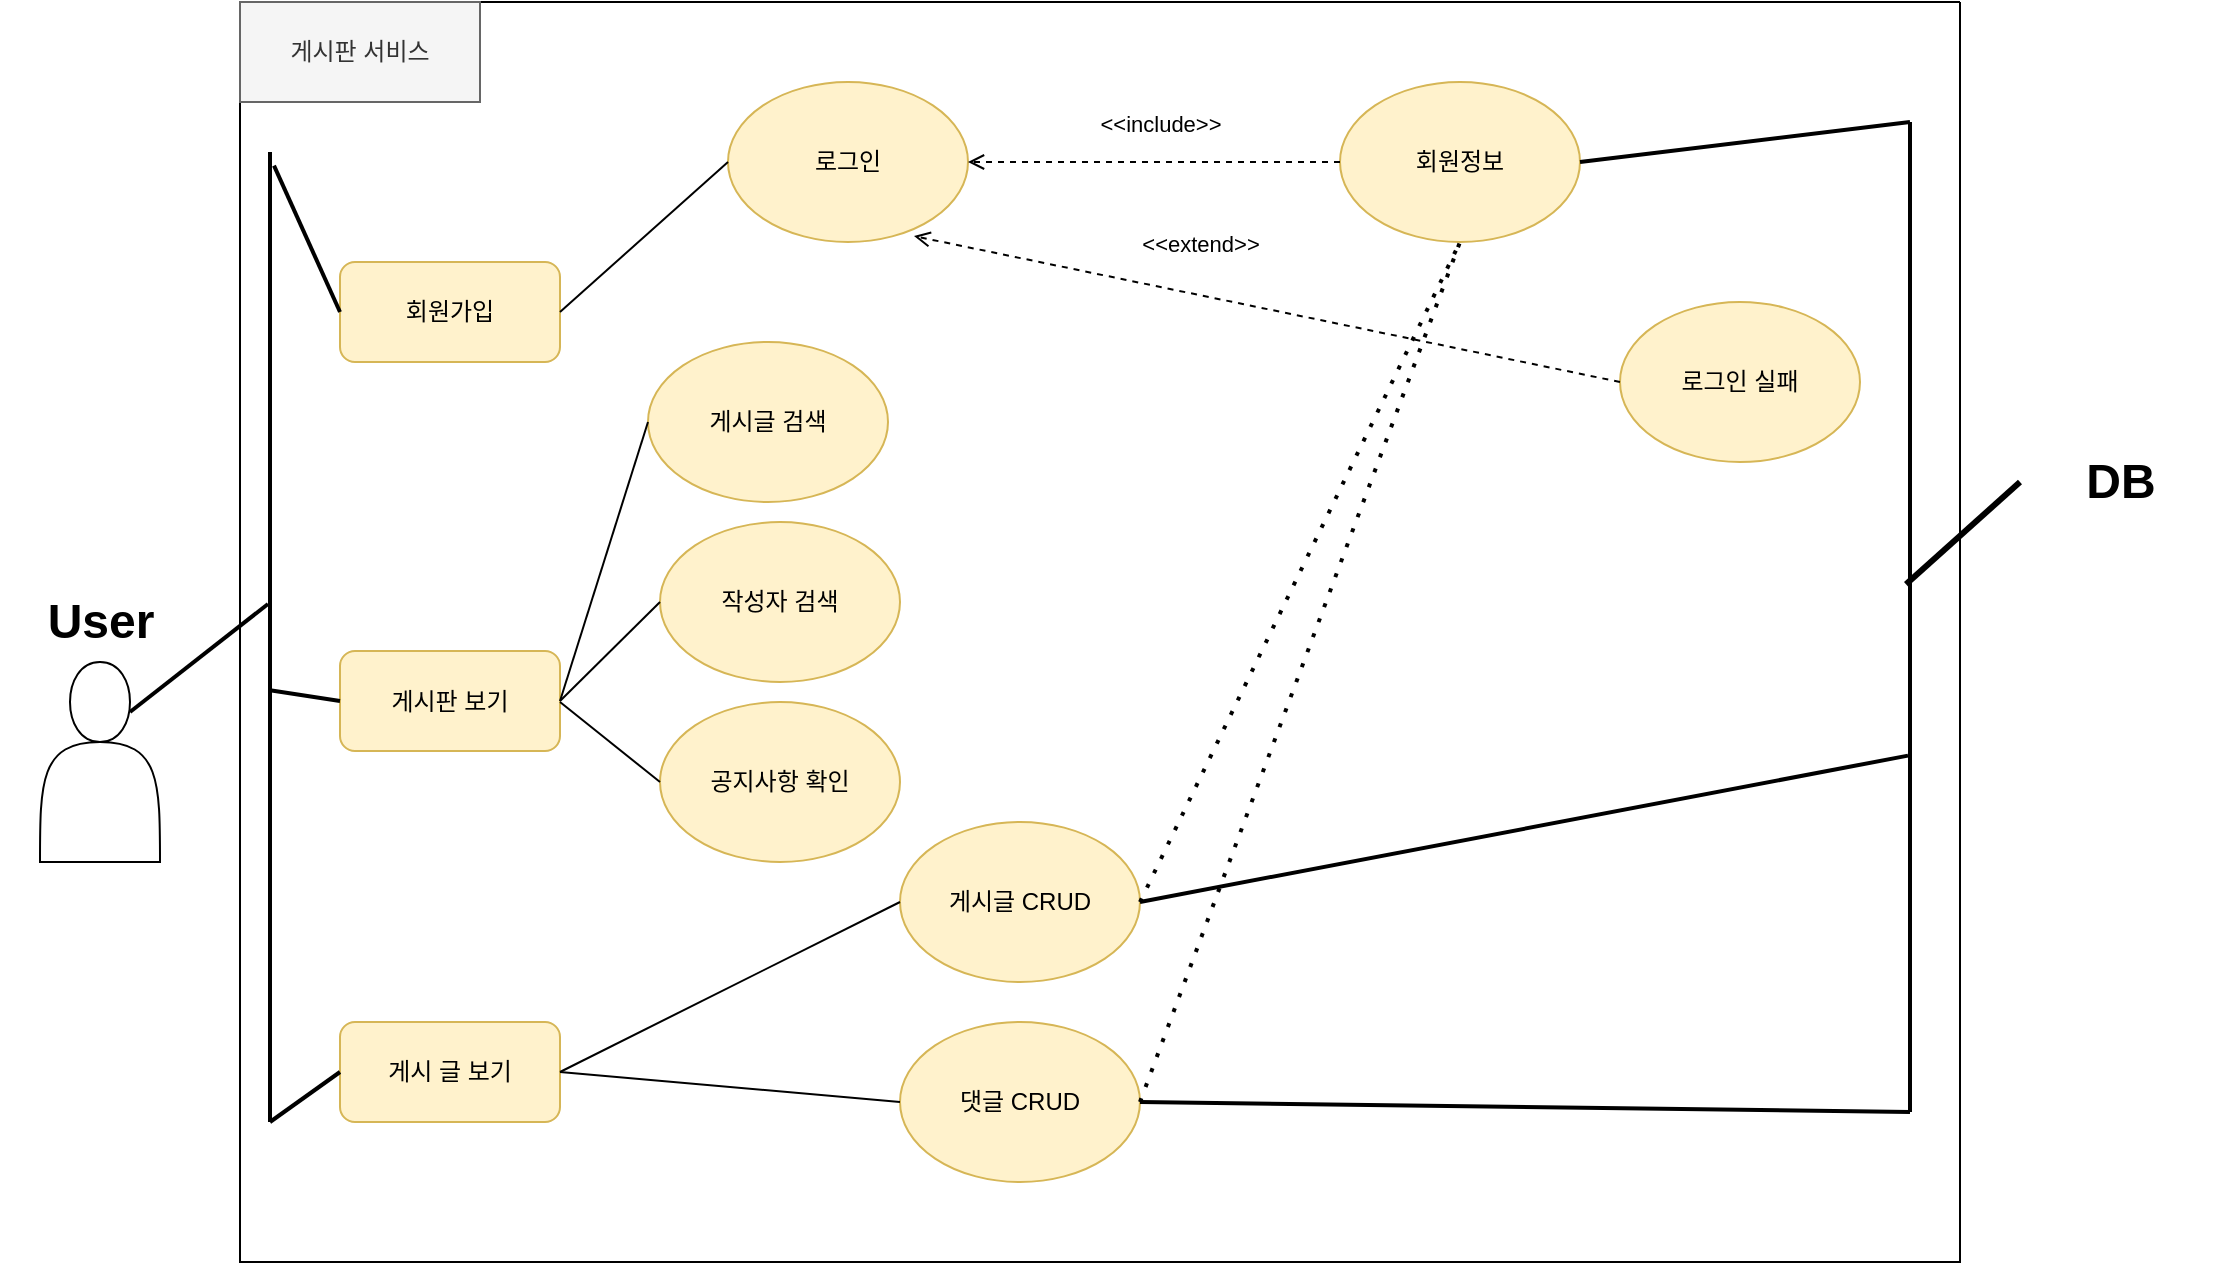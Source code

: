 <mxfile version="20.8.20" type="device"><diagram name="페이지-1" id="ttmNt5EcbwM3EirGu4HW"><mxGraphModel dx="1245" dy="1002" grid="1" gridSize="10" guides="1" tooltips="1" connect="1" arrows="1" fold="1" page="1" pageScale="1" pageWidth="827" pageHeight="1169" math="0" shadow="0"><root><mxCell id="0"/><mxCell id="1" parent="0"/><mxCell id="uHC5C6QzeY7i2nZigGqY-1" value="" style="shape=actor;whiteSpace=wrap;html=1;rounded=1;" vertex="1" parent="1"><mxGeometry x="30" y="550" width="60" height="100" as="geometry"/></mxCell><mxCell id="uHC5C6QzeY7i2nZigGqY-4" value="User" style="text;strokeColor=none;fillColor=none;html=1;fontSize=24;fontStyle=1;verticalAlign=middle;align=center;rounded=1;" vertex="1" parent="1"><mxGeometry x="10" y="510" width="100" height="40" as="geometry"/></mxCell><mxCell id="uHC5C6QzeY7i2nZigGqY-11" value="" style="swimlane;startSize=0;fillColor=none;rounded=1;" vertex="1" parent="1"><mxGeometry x="130" y="220" width="860" height="630" as="geometry"><mxRectangle x="110" y="210" width="50" height="40" as="alternateBounds"/></mxGeometry></mxCell><mxCell id="uHC5C6QzeY7i2nZigGqY-88" value="게시판 서비스" style="text;html=1;align=center;verticalAlign=middle;whiteSpace=wrap;rounded=0;fillColor=#f5f5f5;fontColor=#333333;strokeColor=#666666;" vertex="1" parent="uHC5C6QzeY7i2nZigGqY-11"><mxGeometry width="120" height="50" as="geometry"/></mxCell><mxCell id="uHC5C6QzeY7i2nZigGqY-89" value="회원가입" style="rounded=1;whiteSpace=wrap;html=1;fillColor=#fff2cc;strokeColor=#d6b656;" vertex="1" parent="uHC5C6QzeY7i2nZigGqY-11"><mxGeometry x="50" y="130" width="110" height="50" as="geometry"/></mxCell><mxCell id="uHC5C6QzeY7i2nZigGqY-92" value="게시 글 보기" style="rounded=1;whiteSpace=wrap;html=1;fillColor=#fff2cc;strokeColor=#d6b656;" vertex="1" parent="uHC5C6QzeY7i2nZigGqY-11"><mxGeometry x="50" y="510" width="110" height="50" as="geometry"/></mxCell><mxCell id="uHC5C6QzeY7i2nZigGqY-91" value="게시판 보기" style="rounded=1;whiteSpace=wrap;html=1;fillColor=#fff2cc;strokeColor=#d6b656;" vertex="1" parent="uHC5C6QzeY7i2nZigGqY-11"><mxGeometry x="50" y="324.5" width="110" height="50" as="geometry"/></mxCell><mxCell id="uHC5C6QzeY7i2nZigGqY-96" value="로그인" style="ellipse;whiteSpace=wrap;html=1;fillColor=#fff2cc;strokeColor=#d6b656;" vertex="1" parent="uHC5C6QzeY7i2nZigGqY-11"><mxGeometry x="244" y="40" width="120" height="80" as="geometry"/></mxCell><mxCell id="uHC5C6QzeY7i2nZigGqY-97" value="회원정보" style="ellipse;whiteSpace=wrap;html=1;fillColor=#fff2cc;strokeColor=#d6b656;" vertex="1" parent="uHC5C6QzeY7i2nZigGqY-11"><mxGeometry x="550" y="40" width="120" height="80" as="geometry"/></mxCell><mxCell id="uHC5C6QzeY7i2nZigGqY-98" value="로그인 실패" style="ellipse;whiteSpace=wrap;html=1;fillColor=#fff2cc;strokeColor=#d6b656;" vertex="1" parent="uHC5C6QzeY7i2nZigGqY-11"><mxGeometry x="690" y="150" width="120" height="80" as="geometry"/></mxCell><mxCell id="uHC5C6QzeY7i2nZigGqY-99" value="&amp;lt;&amp;lt;include&amp;gt;&amp;gt;" style="html=1;verticalAlign=bottom;labelBackgroundColor=none;endArrow=open;endFill=0;dashed=1;rounded=0;exitX=0;exitY=0.5;exitDx=0;exitDy=0;entryX=1;entryY=0.5;entryDx=0;entryDy=0;" edge="1" parent="uHC5C6QzeY7i2nZigGqY-11" source="uHC5C6QzeY7i2nZigGqY-97" target="uHC5C6QzeY7i2nZigGqY-96"><mxGeometry x="-0.032" y="-10" width="160" relative="1" as="geometry"><mxPoint x="380" y="79.5" as="sourcePoint"/><mxPoint x="540" y="79.5" as="targetPoint"/><mxPoint as="offset"/></mxGeometry></mxCell><mxCell id="uHC5C6QzeY7i2nZigGqY-100" value="&amp;lt;&amp;lt;extend&amp;gt;&amp;gt;" style="html=1;verticalAlign=bottom;labelBackgroundColor=none;endArrow=open;endFill=0;dashed=1;rounded=0;entryX=0.775;entryY=0.963;entryDx=0;entryDy=0;entryPerimeter=0;exitX=0;exitY=0.5;exitDx=0;exitDy=0;" edge="1" parent="uHC5C6QzeY7i2nZigGqY-11" source="uHC5C6QzeY7i2nZigGqY-98" target="uHC5C6QzeY7i2nZigGqY-96"><mxGeometry x="0.208" y="-16" width="160" relative="1" as="geometry"><mxPoint x="364" y="189.5" as="sourcePoint"/><mxPoint x="524" y="189.5" as="targetPoint"/><mxPoint as="offset"/></mxGeometry></mxCell><mxCell id="uHC5C6QzeY7i2nZigGqY-108" value="게시글 검색" style="ellipse;whiteSpace=wrap;html=1;fillColor=#fff2cc;strokeColor=#d6b656;" vertex="1" parent="uHC5C6QzeY7i2nZigGqY-11"><mxGeometry x="204" y="170" width="120" height="80" as="geometry"/></mxCell><mxCell id="uHC5C6QzeY7i2nZigGqY-109" value="게시글 CRUD" style="ellipse;whiteSpace=wrap;html=1;fillColor=#fff2cc;strokeColor=#d6b656;" vertex="1" parent="uHC5C6QzeY7i2nZigGqY-11"><mxGeometry x="330" y="410" width="120" height="80" as="geometry"/></mxCell><mxCell id="uHC5C6QzeY7i2nZigGqY-110" value="댓글 CRUD" style="ellipse;whiteSpace=wrap;html=1;fillColor=#fff2cc;strokeColor=#d6b656;" vertex="1" parent="uHC5C6QzeY7i2nZigGqY-11"><mxGeometry x="330" y="510" width="120" height="80" as="geometry"/></mxCell><mxCell id="uHC5C6QzeY7i2nZigGqY-118" value="" style="endArrow=none;dashed=1;html=1;dashPattern=1 3;strokeWidth=2;rounded=0;entryX=0.5;entryY=1;entryDx=0;entryDy=0;exitX=1;exitY=0.5;exitDx=0;exitDy=0;" edge="1" parent="uHC5C6QzeY7i2nZigGqY-11" source="uHC5C6QzeY7i2nZigGqY-109" target="uHC5C6QzeY7i2nZigGqY-97"><mxGeometry width="50" height="50" relative="1" as="geometry"><mxPoint x="320" y="420" as="sourcePoint"/><mxPoint x="370" y="370" as="targetPoint"/></mxGeometry></mxCell><mxCell id="uHC5C6QzeY7i2nZigGqY-119" value="" style="endArrow=none;dashed=1;html=1;dashPattern=1 3;strokeWidth=2;rounded=0;entryX=0.5;entryY=1;entryDx=0;entryDy=0;" edge="1" parent="uHC5C6QzeY7i2nZigGqY-11" target="uHC5C6QzeY7i2nZigGqY-97"><mxGeometry width="50" height="50" relative="1" as="geometry"><mxPoint x="450" y="550" as="sourcePoint"/><mxPoint x="500" y="500" as="targetPoint"/></mxGeometry></mxCell><mxCell id="uHC5C6QzeY7i2nZigGqY-120" value="" style="endArrow=none;html=1;rounded=0;exitX=1;exitY=0.5;exitDx=0;exitDy=0;entryX=0;entryY=0.5;entryDx=0;entryDy=0;" edge="1" parent="uHC5C6QzeY7i2nZigGqY-11" source="uHC5C6QzeY7i2nZigGqY-92" target="uHC5C6QzeY7i2nZigGqY-109"><mxGeometry width="50" height="50" relative="1" as="geometry"><mxPoint x="340" y="420" as="sourcePoint"/><mxPoint x="390" y="370" as="targetPoint"/></mxGeometry></mxCell><mxCell id="uHC5C6QzeY7i2nZigGqY-121" value="" style="endArrow=none;html=1;rounded=0;exitX=1;exitY=0.5;exitDx=0;exitDy=0;entryX=0;entryY=0.5;entryDx=0;entryDy=0;" edge="1" parent="uHC5C6QzeY7i2nZigGqY-11" source="uHC5C6QzeY7i2nZigGqY-92" target="uHC5C6QzeY7i2nZigGqY-110"><mxGeometry width="50" height="50" relative="1" as="geometry"><mxPoint x="170" y="545" as="sourcePoint"/><mxPoint x="340" y="460" as="targetPoint"/></mxGeometry></mxCell><mxCell id="uHC5C6QzeY7i2nZigGqY-122" value="작성자 검색" style="ellipse;whiteSpace=wrap;html=1;fillColor=#fff2cc;strokeColor=#d6b656;" vertex="1" parent="uHC5C6QzeY7i2nZigGqY-11"><mxGeometry x="210" y="260" width="120" height="80" as="geometry"/></mxCell><mxCell id="uHC5C6QzeY7i2nZigGqY-123" value="" style="endArrow=none;html=1;rounded=0;exitX=1;exitY=0.5;exitDx=0;exitDy=0;entryX=0;entryY=0.5;entryDx=0;entryDy=0;" edge="1" parent="uHC5C6QzeY7i2nZigGqY-11" source="uHC5C6QzeY7i2nZigGqY-91" target="uHC5C6QzeY7i2nZigGqY-122"><mxGeometry width="50" height="50" relative="1" as="geometry"><mxPoint x="170" y="545" as="sourcePoint"/><mxPoint x="340" y="460" as="targetPoint"/></mxGeometry></mxCell><mxCell id="uHC5C6QzeY7i2nZigGqY-124" value="" style="endArrow=none;html=1;rounded=0;exitX=1;exitY=0.5;exitDx=0;exitDy=0;entryX=0;entryY=0.5;entryDx=0;entryDy=0;" edge="1" parent="uHC5C6QzeY7i2nZigGqY-11" source="uHC5C6QzeY7i2nZigGqY-91" target="uHC5C6QzeY7i2nZigGqY-108"><mxGeometry width="50" height="50" relative="1" as="geometry"><mxPoint x="170" y="360" as="sourcePoint"/><mxPoint x="214" y="375" as="targetPoint"/></mxGeometry></mxCell><mxCell id="uHC5C6QzeY7i2nZigGqY-125" value="" style="endArrow=none;html=1;rounded=0;exitX=1;exitY=0.5;exitDx=0;exitDy=0;entryX=0;entryY=0.5;entryDx=0;entryDy=0;" edge="1" parent="uHC5C6QzeY7i2nZigGqY-11" source="uHC5C6QzeY7i2nZigGqY-89" target="uHC5C6QzeY7i2nZigGqY-96"><mxGeometry width="50" height="50" relative="1" as="geometry"><mxPoint x="170" y="360" as="sourcePoint"/><mxPoint x="214" y="270" as="targetPoint"/></mxGeometry></mxCell><mxCell id="uHC5C6QzeY7i2nZigGqY-132" value="" style="line;strokeWidth=2;direction=south;html=1;fillColor=none;" vertex="1" parent="uHC5C6QzeY7i2nZigGqY-11"><mxGeometry x="830" y="60" width="10" height="495" as="geometry"/></mxCell><mxCell id="uHC5C6QzeY7i2nZigGqY-135" value="" style="endArrow=none;html=1;rounded=0;strokeWidth=2;entryX=1;entryY=0.5;entryDx=0;entryDy=0;exitX=0;exitY=0.5;exitDx=0;exitDy=0;exitPerimeter=0;" edge="1" parent="uHC5C6QzeY7i2nZigGqY-11" source="uHC5C6QzeY7i2nZigGqY-132" target="uHC5C6QzeY7i2nZigGqY-97"><mxGeometry width="50" height="50" relative="1" as="geometry"><mxPoint x="340" y="420" as="sourcePoint"/><mxPoint x="390" y="370" as="targetPoint"/></mxGeometry></mxCell><mxCell id="uHC5C6QzeY7i2nZigGqY-137" value="" style="endArrow=none;html=1;rounded=0;strokeWidth=2;entryX=1;entryY=0.5;entryDx=0;entryDy=0;exitX=0.64;exitY=0.6;exitDx=0;exitDy=0;exitPerimeter=0;" edge="1" parent="uHC5C6QzeY7i2nZigGqY-11" source="uHC5C6QzeY7i2nZigGqY-132" target="uHC5C6QzeY7i2nZigGqY-109"><mxGeometry width="50" height="50" relative="1" as="geometry"><mxPoint x="845" y="70" as="sourcePoint"/><mxPoint x="680" y="90" as="targetPoint"/></mxGeometry></mxCell><mxCell id="uHC5C6QzeY7i2nZigGqY-138" value="" style="endArrow=none;html=1;rounded=0;strokeWidth=2;entryX=1;entryY=0.5;entryDx=0;entryDy=0;exitX=1;exitY=0.5;exitDx=0;exitDy=0;exitPerimeter=0;" edge="1" parent="uHC5C6QzeY7i2nZigGqY-11" source="uHC5C6QzeY7i2nZigGqY-132" target="uHC5C6QzeY7i2nZigGqY-110"><mxGeometry width="50" height="50" relative="1" as="geometry"><mxPoint x="844" y="387" as="sourcePoint"/><mxPoint x="460" y="460" as="targetPoint"/></mxGeometry></mxCell><mxCell id="uHC5C6QzeY7i2nZigGqY-140" value="" style="line;strokeWidth=2;direction=south;html=1;fillColor=none;" vertex="1" parent="uHC5C6QzeY7i2nZigGqY-11"><mxGeometry x="10" y="75" width="10" height="485" as="geometry"/></mxCell><mxCell id="uHC5C6QzeY7i2nZigGqY-142" value="" style="endArrow=none;html=1;rounded=0;strokeWidth=2;entryX=1;entryY=0.5;entryDx=0;entryDy=0;entryPerimeter=0;exitX=0;exitY=0.5;exitDx=0;exitDy=0;" edge="1" parent="uHC5C6QzeY7i2nZigGqY-11" source="uHC5C6QzeY7i2nZigGqY-92" target="uHC5C6QzeY7i2nZigGqY-140"><mxGeometry width="50" height="50" relative="1" as="geometry"><mxPoint x="340" y="420" as="sourcePoint"/><mxPoint x="390" y="370" as="targetPoint"/></mxGeometry></mxCell><mxCell id="uHC5C6QzeY7i2nZigGqY-143" value="" style="endArrow=none;html=1;rounded=0;strokeWidth=2;entryX=0;entryY=0.5;entryDx=0;entryDy=0;exitX=0.014;exitY=0.3;exitDx=0;exitDy=0;exitPerimeter=0;" edge="1" parent="uHC5C6QzeY7i2nZigGqY-11" source="uHC5C6QzeY7i2nZigGqY-140" target="uHC5C6QzeY7i2nZigGqY-89"><mxGeometry width="50" height="50" relative="1" as="geometry"><mxPoint x="340" y="420" as="sourcePoint"/><mxPoint x="390" y="370" as="targetPoint"/></mxGeometry></mxCell><mxCell id="uHC5C6QzeY7i2nZigGqY-144" value="" style="endArrow=none;html=1;rounded=0;strokeWidth=2;entryX=0;entryY=0.5;entryDx=0;entryDy=0;exitX=0.555;exitY=0.5;exitDx=0;exitDy=0;exitPerimeter=0;" edge="1" parent="uHC5C6QzeY7i2nZigGqY-11" source="uHC5C6QzeY7i2nZigGqY-140" target="uHC5C6QzeY7i2nZigGqY-91"><mxGeometry width="50" height="50" relative="1" as="geometry"><mxPoint x="27" y="92" as="sourcePoint"/><mxPoint x="60" y="165" as="targetPoint"/></mxGeometry></mxCell><mxCell id="uHC5C6QzeY7i2nZigGqY-146" value="공지사항 확인" style="ellipse;whiteSpace=wrap;html=1;fillColor=#fff2cc;strokeColor=#d6b656;" vertex="1" parent="uHC5C6QzeY7i2nZigGqY-11"><mxGeometry x="210" y="350" width="120" height="80" as="geometry"/></mxCell><mxCell id="uHC5C6QzeY7i2nZigGqY-95" value="DB" style="text;strokeColor=none;fillColor=none;html=1;fontSize=24;fontStyle=1;verticalAlign=middle;align=center;rounded=1;" vertex="1" parent="1"><mxGeometry x="1020" y="440" width="100" height="40" as="geometry"/></mxCell><mxCell id="uHC5C6QzeY7i2nZigGqY-134" value="" style="endArrow=none;html=1;rounded=0;entryX=0.467;entryY=0.7;entryDx=0;entryDy=0;entryPerimeter=0;exitX=0;exitY=0.5;exitDx=0;exitDy=0;strokeWidth=3;" edge="1" parent="1" source="uHC5C6QzeY7i2nZigGqY-95" target="uHC5C6QzeY7i2nZigGqY-132"><mxGeometry width="50" height="50" relative="1" as="geometry"><mxPoint x="470" y="640" as="sourcePoint"/><mxPoint x="520" y="590" as="targetPoint"/></mxGeometry></mxCell><mxCell id="uHC5C6QzeY7i2nZigGqY-145" value="" style="endArrow=none;html=1;rounded=0;strokeWidth=2;exitX=0.466;exitY=0.6;exitDx=0;exitDy=0;exitPerimeter=0;entryX=0.75;entryY=0.25;entryDx=0;entryDy=0;entryPerimeter=0;" edge="1" parent="1" source="uHC5C6QzeY7i2nZigGqY-140" target="uHC5C6QzeY7i2nZigGqY-1"><mxGeometry width="50" height="50" relative="1" as="geometry"><mxPoint x="155" y="574" as="sourcePoint"/><mxPoint x="190" y="580" as="targetPoint"/></mxGeometry></mxCell><mxCell id="uHC5C6QzeY7i2nZigGqY-147" value="" style="endArrow=none;html=1;rounded=0;entryX=0;entryY=0.5;entryDx=0;entryDy=0;" edge="1" parent="1" target="uHC5C6QzeY7i2nZigGqY-146"><mxGeometry width="50" height="50" relative="1" as="geometry"><mxPoint x="290" y="570" as="sourcePoint"/><mxPoint x="350" y="530" as="targetPoint"/></mxGeometry></mxCell></root></mxGraphModel></diagram></mxfile>